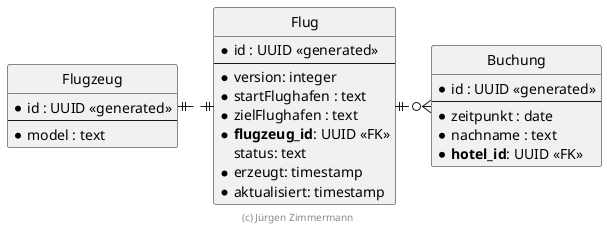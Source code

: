 @startuml ER Diagramm

hide circle


skinparam linetype ortho

entity "Flugzeug" {
  * id : UUID <<generated>>
  --
  * model : text
}

entity "Flug" {
  * id : UUID <<generated>>
  --
  * version: integer
  * startFlughafen : text
  * zielFlughafen : text
  * **flugzeug_id**: UUID <<FK>>
    status: text
  * erzeugt: timestamp
  * aktualisiert: timestamp
}

entity "Buchung" {
  * id : UUID <<generated>>
  --
  * zeitpunkt : date
  * nachname : text
  * **hotel_id**: UUID <<FK>>
}

Flug ||.left.|| Flugzeug
Flug ||.right.o{ Buchung

footer (c) Jürgen Zimmermann

@enduml
